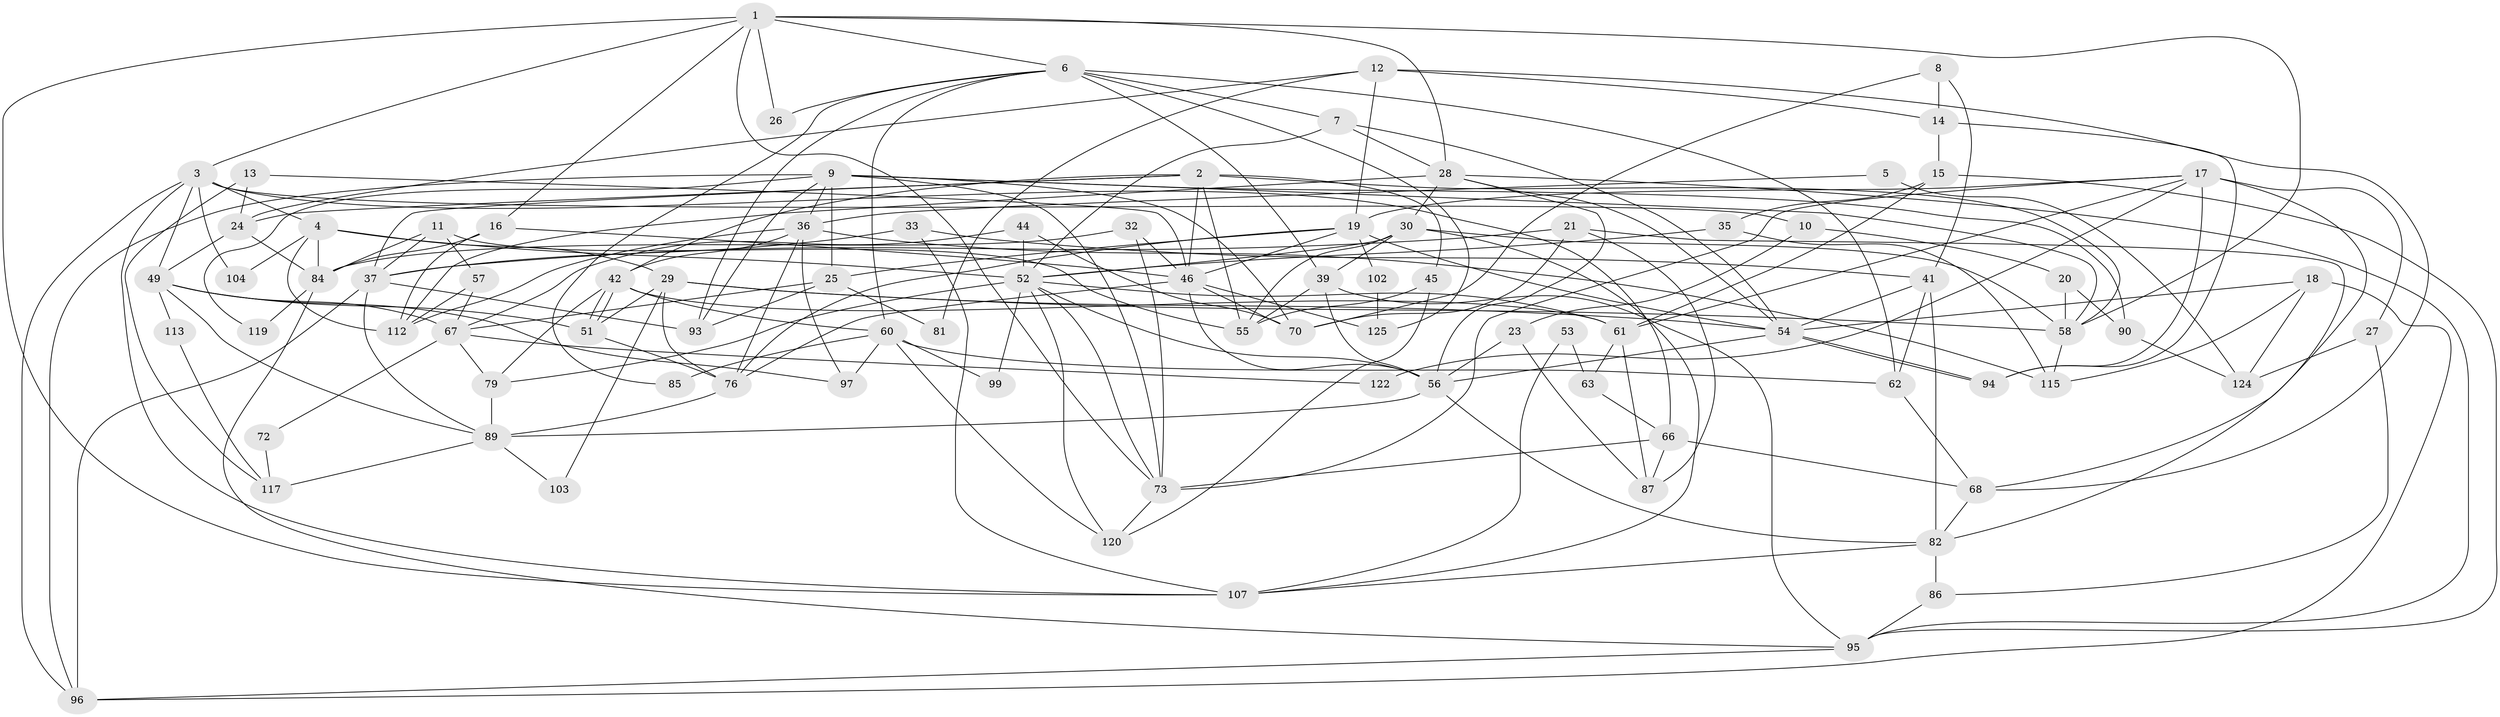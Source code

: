 // Generated by graph-tools (version 1.1) at 2025/24/03/03/25 07:24:02]
// undirected, 88 vertices, 209 edges
graph export_dot {
graph [start="1"]
  node [color=gray90,style=filled];
  1 [super="+48"];
  2 [super="+47"];
  3 [super="+83"];
  4 [super="+92"];
  5;
  6 [super="+127"];
  7 [super="+50"];
  8;
  9 [super="+40"];
  10;
  11 [super="+116"];
  12 [super="+22"];
  13;
  14;
  15;
  16;
  17 [super="+31"];
  18;
  19 [super="+38"];
  20;
  21 [super="+69"];
  23;
  24;
  25 [super="+34"];
  26;
  27;
  28 [super="+74"];
  29;
  30 [super="+106"];
  32;
  33;
  35 [super="+43"];
  36 [super="+101"];
  37 [super="+118"];
  39 [super="+109"];
  41 [super="+108"];
  42 [super="+64"];
  44 [super="+105"];
  45;
  46 [super="+71"];
  49 [super="+65"];
  51 [super="+100"];
  52 [super="+91"];
  53;
  54 [super="+121"];
  55 [super="+80"];
  56 [super="+88"];
  57;
  58 [super="+59"];
  60;
  61 [super="+111"];
  62 [super="+75"];
  63;
  66 [super="+78"];
  67;
  68;
  70;
  72;
  73 [super="+110"];
  76 [super="+77"];
  79;
  81;
  82 [super="+123"];
  84 [super="+114"];
  85;
  86;
  87;
  89 [super="+98"];
  90;
  93;
  94;
  95 [super="+126"];
  96;
  97;
  99;
  102;
  103;
  104;
  107;
  112;
  113;
  115;
  117;
  119;
  120;
  122;
  124;
  125;
  1 -- 28;
  1 -- 3;
  1 -- 73;
  1 -- 16;
  1 -- 58;
  1 -- 26;
  1 -- 107;
  1 -- 6;
  2 -- 55;
  2 -- 37;
  2 -- 45;
  2 -- 58;
  2 -- 24;
  2 -- 42;
  2 -- 46;
  3 -- 10;
  3 -- 104;
  3 -- 107;
  3 -- 66;
  3 -- 96;
  3 -- 4;
  3 -- 49;
  4 -- 29;
  4 -- 104;
  4 -- 84;
  4 -- 112;
  4 -- 52;
  5 -- 36;
  5 -- 124;
  6 -- 7 [weight=2];
  6 -- 26;
  6 -- 62;
  6 -- 93;
  6 -- 125;
  6 -- 85;
  6 -- 60;
  6 -- 39;
  7 -- 52;
  7 -- 54;
  7 -- 28;
  8 -- 41;
  8 -- 70;
  8 -- 14;
  9 -- 25;
  9 -- 90;
  9 -- 96;
  9 -- 119;
  9 -- 73;
  9 -- 70;
  9 -- 93;
  9 -- 36;
  9 -- 58;
  10 -- 23;
  10 -- 20;
  11 -- 84;
  11 -- 57;
  11 -- 37;
  11 -- 55;
  12 -- 24;
  12 -- 14;
  12 -- 81;
  12 -- 68;
  12 -- 19;
  13 -- 24;
  13 -- 46;
  13 -- 117;
  14 -- 15;
  14 -- 94;
  15 -- 95;
  15 -- 35;
  15 -- 61;
  16 -- 112;
  16 -- 46;
  16 -- 84;
  17 -- 73;
  17 -- 19;
  17 -- 68;
  17 -- 122;
  17 -- 27;
  17 -- 94;
  17 -- 61;
  18 -- 124;
  18 -- 96;
  18 -- 115;
  18 -- 54;
  19 -- 76;
  19 -- 25;
  19 -- 102;
  19 -- 54;
  19 -- 46;
  20 -- 58;
  20 -- 90;
  21 -- 87;
  21 -- 37;
  21 -- 82;
  21 -- 70;
  23 -- 87;
  23 -- 56;
  24 -- 49;
  24 -- 84;
  25 -- 81;
  25 -- 67;
  25 -- 93;
  27 -- 86;
  27 -- 124;
  28 -- 112;
  28 -- 30;
  28 -- 95;
  28 -- 56;
  28 -- 54;
  29 -- 51;
  29 -- 103;
  29 -- 76;
  29 -- 54;
  29 -- 58;
  30 -- 107;
  30 -- 39;
  30 -- 52;
  30 -- 55;
  30 -- 58;
  32 -- 84;
  32 -- 46;
  32 -- 73;
  33 -- 37;
  33 -- 107;
  33 -- 41;
  35 -- 115;
  35 -- 52;
  36 -- 76;
  36 -- 112;
  36 -- 97;
  36 -- 115;
  36 -- 42;
  37 -- 96;
  37 -- 93;
  37 -- 89;
  39 -- 55;
  39 -- 56;
  39 -- 95;
  41 -- 62 [weight=2];
  41 -- 82 [weight=2];
  41 -- 54;
  42 -- 51;
  42 -- 51;
  42 -- 60;
  42 -- 61;
  42 -- 79;
  44 -- 52 [weight=2];
  44 -- 67;
  44 -- 70;
  45 -- 120;
  45 -- 55;
  46 -- 56;
  46 -- 70;
  46 -- 76;
  46 -- 125;
  49 -- 89;
  49 -- 67;
  49 -- 113 [weight=2];
  49 -- 97;
  49 -- 51;
  51 -- 76;
  52 -- 56;
  52 -- 99;
  52 -- 73;
  52 -- 120;
  52 -- 61;
  52 -- 79;
  53 -- 107;
  53 -- 63;
  54 -- 56;
  54 -- 94;
  54 -- 94;
  56 -- 89;
  56 -- 82;
  57 -- 112;
  57 -- 67;
  58 -- 115;
  60 -- 97;
  60 -- 120;
  60 -- 62;
  60 -- 85;
  60 -- 99;
  61 -- 63;
  61 -- 87;
  62 -- 68;
  63 -- 66;
  66 -- 68;
  66 -- 73 [weight=2];
  66 -- 87;
  67 -- 72;
  67 -- 79;
  67 -- 122;
  68 -- 82;
  72 -- 117;
  73 -- 120;
  76 -- 89;
  79 -- 89;
  82 -- 86;
  82 -- 107;
  84 -- 119;
  84 -- 95;
  86 -- 95;
  89 -- 117;
  89 -- 103;
  90 -- 124;
  95 -- 96;
  102 -- 125;
  113 -- 117;
}
